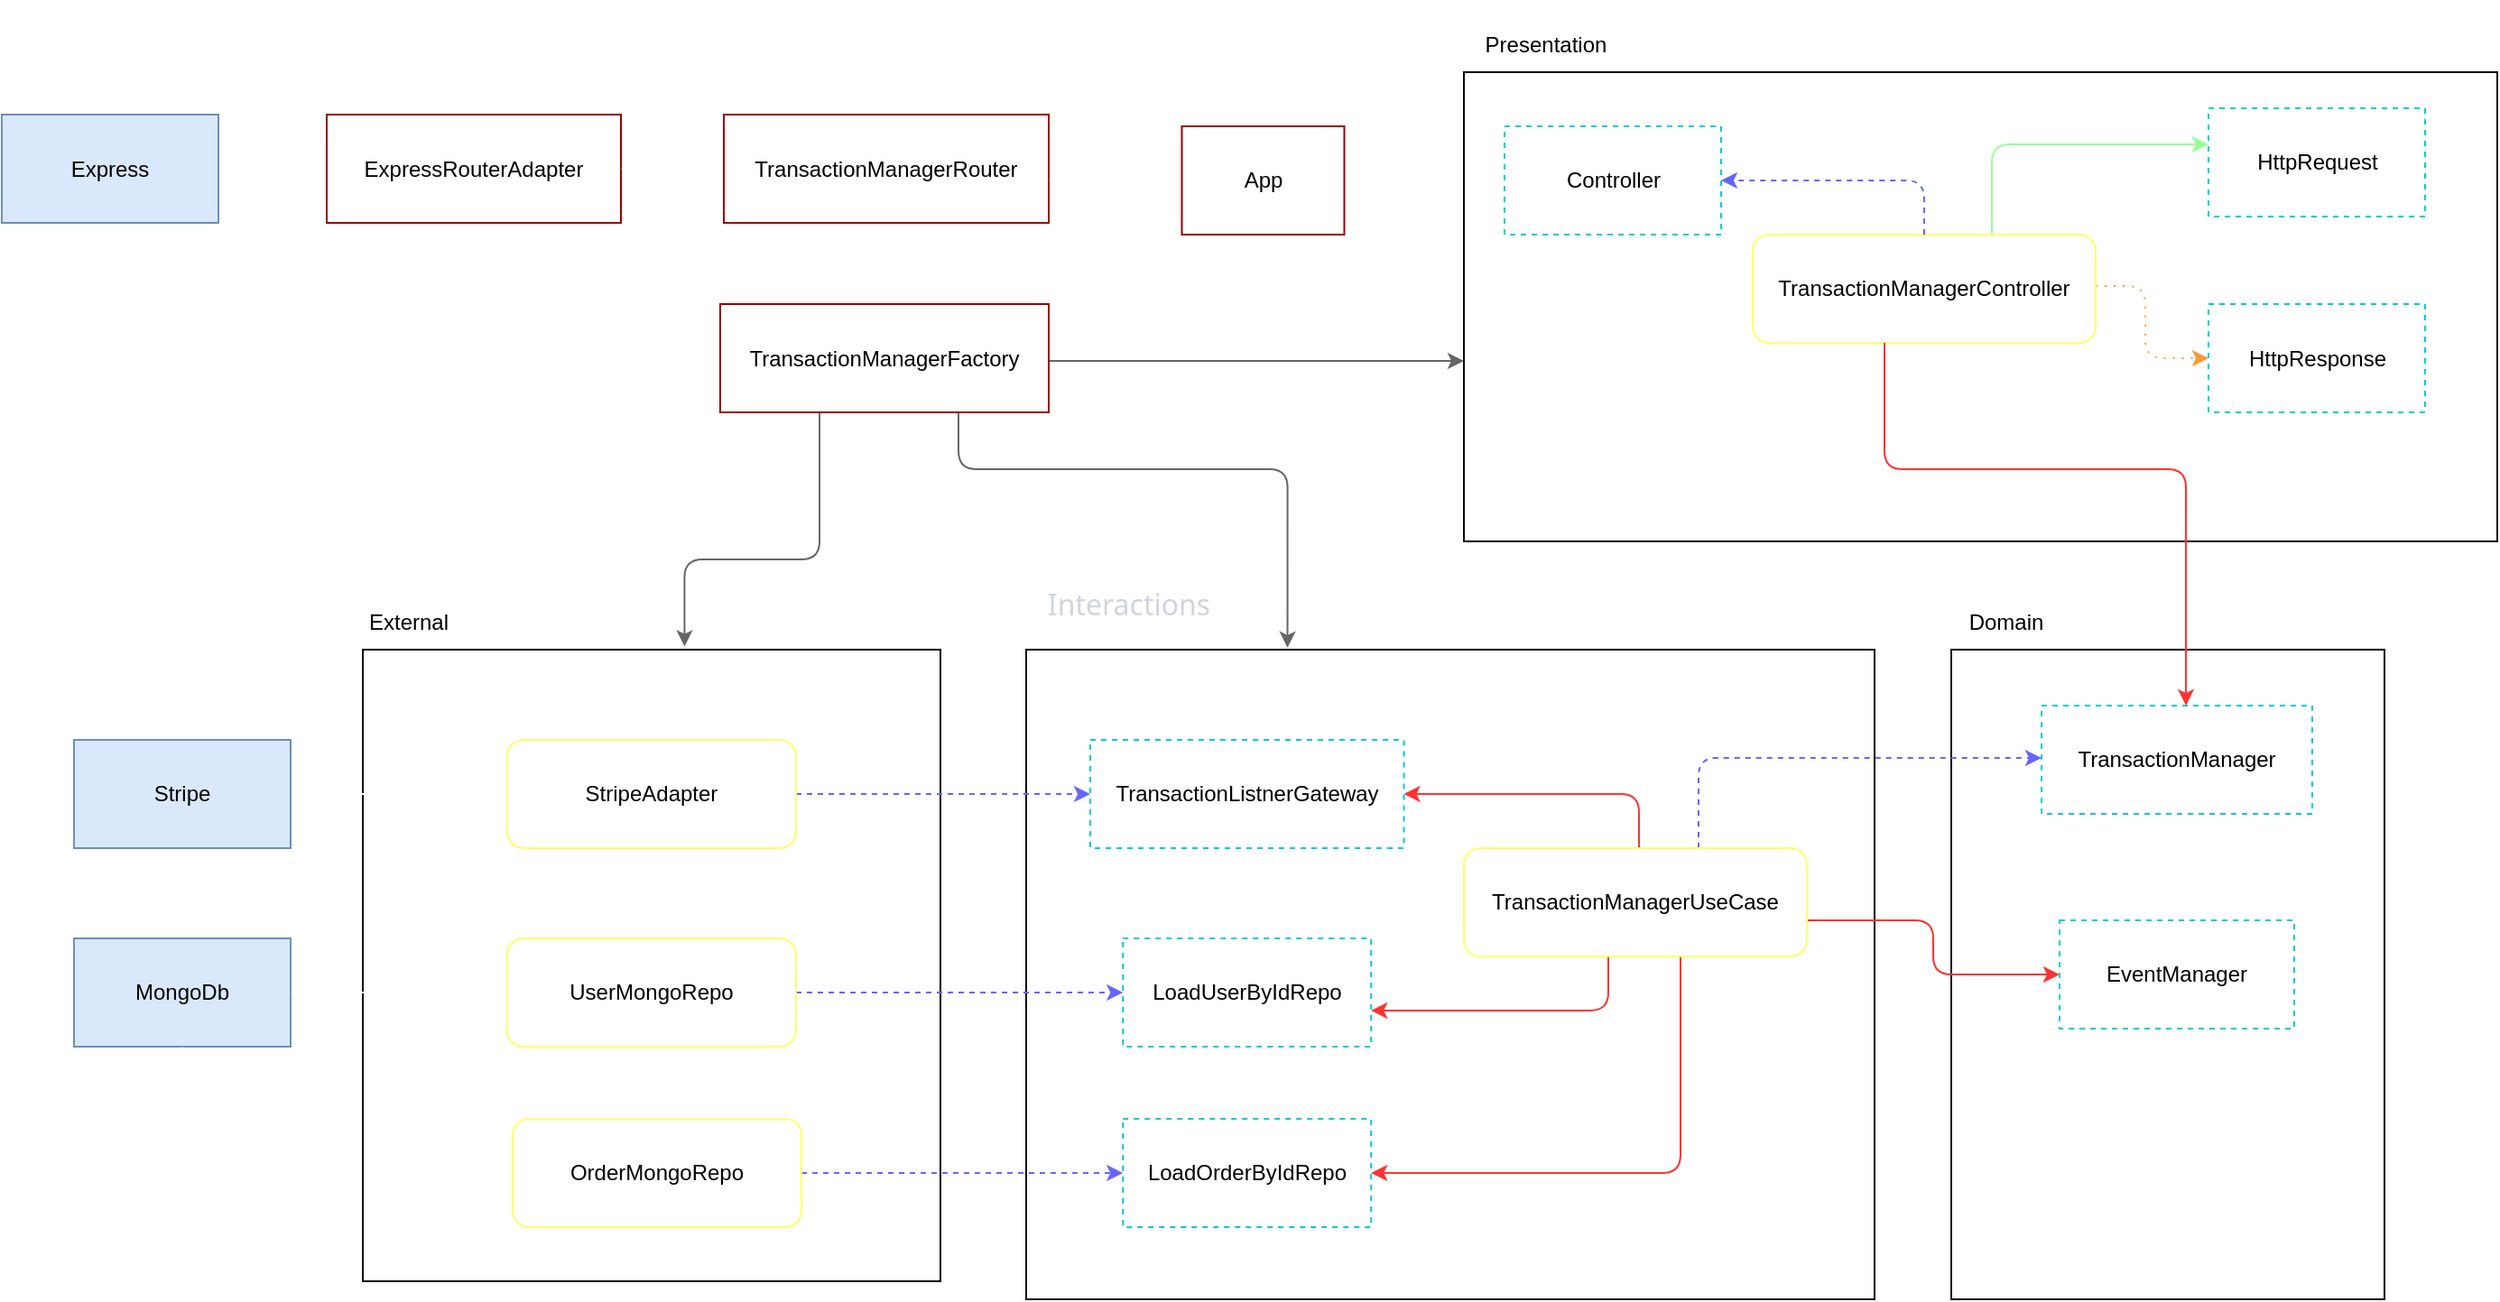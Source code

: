 <mxfile>
    <diagram id="SZeeC4AK78-cbn35z2Q8" name="Página-1">
        <mxGraphModel dx="2162" dy="772" grid="1" gridSize="10" guides="1" tooltips="1" connect="1" arrows="1" fold="1" page="1" pageScale="1" pageWidth="827" pageHeight="1169" math="0" shadow="0">
            <root>
                <mxCell id="0"/>
                <mxCell id="1" parent="0"/>
                <mxCell id="2" value="" style="rounded=0;whiteSpace=wrap;html=1;" parent="1" vertex="1">
                    <mxGeometry x="860" y="260" width="572.5" height="260" as="geometry"/>
                </mxCell>
                <mxCell id="3" style="edgeStyle=orthogonalEdgeStyle;html=1;strokeColor=#99ff99;" parent="1" source="6" target="10" edge="1">
                    <mxGeometry relative="1" as="geometry">
                        <Array as="points">
                            <mxPoint x="1152.5" y="300"/>
                        </Array>
                    </mxGeometry>
                </mxCell>
                <mxCell id="4" style="edgeStyle=orthogonalEdgeStyle;html=1;strokeColor=#ff9933;dashed=1;dashPattern=1 4;" parent="1" source="6" target="11" edge="1">
                    <mxGeometry relative="1" as="geometry">
                        <Array as="points">
                            <mxPoint x="1237.5" y="378.5"/>
                            <mxPoint x="1237.5" y="418.5"/>
                        </Array>
                    </mxGeometry>
                </mxCell>
                <mxCell id="6" value="TransactionManagerController" style="rounded=1;whiteSpace=wrap;html=1;strokeColor=#FFFF66;" parent="1" vertex="1">
                    <mxGeometry x="1020" y="350" width="190" height="60" as="geometry"/>
                </mxCell>
                <mxCell id="7" value="Presentation" style="text;html=1;strokeColor=none;fillColor=none;align=center;verticalAlign=middle;whiteSpace=wrap;rounded=0;" parent="1" vertex="1">
                    <mxGeometry x="860" y="230" width="90.5" height="30" as="geometry"/>
                </mxCell>
                <mxCell id="8" value="Controller" style="rounded=0;whiteSpace=wrap;html=1;strokeColor=#00CCCC;dashed=1;" parent="1" vertex="1">
                    <mxGeometry x="882.5" y="290" width="120" height="60" as="geometry"/>
                </mxCell>
                <mxCell id="9" value="" style="endArrow=classic;html=1;fillColor=#a20025;strokeColor=#6666FF;dashed=1;exitX=0.5;exitY=0;exitDx=0;exitDy=0;entryX=1;entryY=0.5;entryDx=0;entryDy=0;edgeStyle=orthogonalEdgeStyle;" parent="1" source="6" target="8" edge="1">
                    <mxGeometry width="50" height="50" relative="1" as="geometry">
                        <mxPoint x="1142.5" y="290" as="sourcePoint"/>
                        <mxPoint x="1262.5" y="290" as="targetPoint"/>
                    </mxGeometry>
                </mxCell>
                <mxCell id="10" value="HttpRequest" style="rounded=0;whiteSpace=wrap;html=1;strokeColor=#00CCCC;dashed=1;" parent="1" vertex="1">
                    <mxGeometry x="1272.5" y="280" width="120" height="60" as="geometry"/>
                </mxCell>
                <mxCell id="11" value="HttpResponse" style="rounded=0;whiteSpace=wrap;html=1;strokeColor=#00CCCC;dashed=1;" parent="1" vertex="1">
                    <mxGeometry x="1272.5" y="388.5" width="120" height="60" as="geometry"/>
                </mxCell>
                <mxCell id="13" value="" style="rounded=0;whiteSpace=wrap;html=1;" parent="1" vertex="1">
                    <mxGeometry x="1130" y="580" width="240" height="360" as="geometry"/>
                </mxCell>
                <mxCell id="14" value="Domain" style="text;html=1;align=center;verticalAlign=middle;resizable=0;points=[];autosize=1;strokeColor=none;fillColor=none;" parent="1" vertex="1">
                    <mxGeometry x="1130" y="550" width="60" height="30" as="geometry"/>
                </mxCell>
                <mxCell id="15" value="TransactionManager" style="rounded=0;whiteSpace=wrap;html=1;strokeColor=#00CCCC;dashed=1;" parent="1" vertex="1">
                    <mxGeometry x="1180" y="611" width="150" height="60" as="geometry"/>
                </mxCell>
                <mxCell id="17" style="edgeStyle=orthogonalEdgeStyle;html=1;strokeColor=#FF3333;" parent="1" source="6" target="15" edge="1">
                    <mxGeometry relative="1" as="geometry">
                        <Array as="points">
                            <mxPoint x="1093" y="480"/>
                            <mxPoint x="1260" y="480"/>
                        </Array>
                    </mxGeometry>
                </mxCell>
                <mxCell id="18" value="" style="rounded=0;whiteSpace=wrap;html=1;" parent="1" vertex="1">
                    <mxGeometry x="617.5" y="580" width="470" height="360" as="geometry"/>
                </mxCell>
                <mxCell id="21" style="edgeStyle=orthogonalEdgeStyle;html=1;strokeColor=#6666FF;fillColor=#a20025;dashed=1;" parent="1" source="23" target="15" edge="1">
                    <mxGeometry relative="1" as="geometry">
                        <Array as="points">
                            <mxPoint x="990" y="640"/>
                        </Array>
                    </mxGeometry>
                </mxCell>
                <mxCell id="71" style="edgeStyle=orthogonalEdgeStyle;html=1;strokeColor=#ff3333;" parent="1" source="23" target="69" edge="1">
                    <mxGeometry relative="1" as="geometry">
                        <Array as="points">
                            <mxPoint x="957" y="660"/>
                        </Array>
                    </mxGeometry>
                </mxCell>
                <mxCell id="77" style="edgeStyle=orthogonalEdgeStyle;html=1;strokeColor=#ff3333;" parent="1" source="23" target="76" edge="1">
                    <mxGeometry relative="1" as="geometry">
                        <Array as="points">
                            <mxPoint x="1120" y="730"/>
                            <mxPoint x="1120" y="760"/>
                        </Array>
                    </mxGeometry>
                </mxCell>
                <mxCell id="80" style="edgeStyle=orthogonalEdgeStyle;html=1;strokeColor=#ff3333;" parent="1" source="23" target="78" edge="1">
                    <mxGeometry relative="1" as="geometry">
                        <Array as="points">
                            <mxPoint x="940" y="780"/>
                        </Array>
                    </mxGeometry>
                </mxCell>
                <mxCell id="82" style="edgeStyle=orthogonalEdgeStyle;html=1;strokeColor=#ff3333;" edge="1" parent="1" source="23" target="81">
                    <mxGeometry relative="1" as="geometry">
                        <mxPoint x="800" y="870" as="targetPoint"/>
                        <Array as="points">
                            <mxPoint x="980" y="870"/>
                        </Array>
                    </mxGeometry>
                </mxCell>
                <mxCell id="23" value="TransactionManagerUseCase" style="rounded=1;whiteSpace=wrap;html=1;strokeColor=#FFFF66;" parent="1" vertex="1">
                    <mxGeometry x="860" y="690" width="190" height="60" as="geometry"/>
                </mxCell>
                <mxCell id="24" value="&lt;div style=&quot;text-align: start;&quot;&gt;&lt;span style=&quot;background-color: initial; font-size: 16px;&quot;&gt;&lt;font face=&quot;Söhne, ui-sans-serif, system-ui, -apple-system, Segoe UI, Roboto, Ubuntu, Cantarell, Noto Sans, sans-serif, Helvetica Neue, Arial, Apple Color Emoji, Segoe UI Emoji, Segoe UI Symbol, Noto Color Emoji&quot; color=&quot;#d1d5db&quot;&gt;Interactions&lt;/font&gt;&lt;/span&gt;&lt;/div&gt;" style="text;html=1;strokeColor=none;fillColor=none;align=center;verticalAlign=middle;whiteSpace=wrap;rounded=0;" parent="1" vertex="1">
                    <mxGeometry x="617.5" y="540" width="112.5" height="30" as="geometry"/>
                </mxCell>
                <mxCell id="27" value="" style="rounded=0;whiteSpace=wrap;html=1;" parent="1" vertex="1">
                    <mxGeometry x="250" y="580" width="320" height="350" as="geometry"/>
                </mxCell>
                <mxCell id="28" value="External" style="text;html=1;align=center;verticalAlign=middle;resizable=0;points=[];autosize=1;strokeColor=none;fillColor=none;" parent="1" vertex="1">
                    <mxGeometry x="240" y="550" width="70" height="30" as="geometry"/>
                </mxCell>
                <mxCell id="32" value="&lt;font color=&quot;#000000&quot;&gt;MongoDb&lt;/font&gt;" style="rounded=0;whiteSpace=wrap;html=1;fillColor=#dae8fc;strokeColor=#6c8ebf;" parent="1" vertex="1">
                    <mxGeometry x="90" y="740" width="120" height="60" as="geometry"/>
                </mxCell>
                <mxCell id="33" style="edgeStyle=orthogonalEdgeStyle;html=1;dashed=1;strokeColor=#FFFFFF;fontColor=default;fillColor=#a20025;" parent="1" source="35" target="32" edge="1">
                    <mxGeometry relative="1" as="geometry">
                        <Array as="points">
                            <mxPoint x="180" y="770"/>
                        </Array>
                    </mxGeometry>
                </mxCell>
                <mxCell id="79" style="edgeStyle=orthogonalEdgeStyle;html=1;strokeColor=#6666FF;fillColor=#a20025;dashed=1;" parent="1" source="35" target="78" edge="1">
                    <mxGeometry relative="1" as="geometry">
                        <Array as="points">
                            <mxPoint x="630" y="770"/>
                            <mxPoint x="630" y="770"/>
                        </Array>
                    </mxGeometry>
                </mxCell>
                <mxCell id="35" value="UserMongoRepo" style="rounded=1;whiteSpace=wrap;html=1;strokeColor=#FFFF66;" parent="1" vertex="1">
                    <mxGeometry x="330" y="740" width="160" height="60" as="geometry"/>
                </mxCell>
                <mxCell id="36" value="" style="rounded=0;whiteSpace=wrap;html=1;strokeColor=#FFFFFF;fontColor=#000000;" parent="1" vertex="1">
                    <mxGeometry x="200" y="250" width="610" height="260" as="geometry"/>
                </mxCell>
                <mxCell id="37" value="&lt;font color=&quot;#ffffff&quot;&gt;Main&lt;/font&gt;" style="text;html=1;align=center;verticalAlign=middle;resizable=0;points=[];autosize=1;strokeColor=none;fillColor=none;fontColor=#000000;" parent="1" vertex="1">
                    <mxGeometry x="200" y="220" width="50" height="30" as="geometry"/>
                </mxCell>
                <mxCell id="38" style="edgeStyle=orthogonalEdgeStyle;html=1;entryX=0.557;entryY=-0.005;entryDx=0;entryDy=0;entryPerimeter=0;strokeColor=#666666;" parent="1" source="41" target="27" edge="1">
                    <mxGeometry relative="1" as="geometry">
                        <Array as="points">
                            <mxPoint x="503" y="530"/>
                            <mxPoint x="428" y="530"/>
                        </Array>
                    </mxGeometry>
                </mxCell>
                <mxCell id="39" style="edgeStyle=orthogonalEdgeStyle;html=1;strokeColor=#666666;" parent="1" source="41" target="2" edge="1">
                    <mxGeometry relative="1" as="geometry">
                        <Array as="points">
                            <mxPoint x="700" y="420"/>
                            <mxPoint x="700" y="420"/>
                        </Array>
                    </mxGeometry>
                </mxCell>
                <mxCell id="40" style="edgeStyle=orthogonalEdgeStyle;html=1;entryX=0.308;entryY=-0.003;entryDx=0;entryDy=0;entryPerimeter=0;strokeColor=#666666;" parent="1" source="41" target="18" edge="1">
                    <mxGeometry relative="1" as="geometry">
                        <Array as="points">
                            <mxPoint x="580" y="480"/>
                            <mxPoint x="762" y="480"/>
                        </Array>
                    </mxGeometry>
                </mxCell>
                <mxCell id="41" value="TransactionManagerFactory" style="rounded=0;whiteSpace=wrap;html=1;strokeColor=#990000;gradientColor=none;" parent="1" vertex="1">
                    <mxGeometry x="448" y="388.5" width="182" height="60" as="geometry"/>
                </mxCell>
                <mxCell id="42" style="edgeStyle=orthogonalEdgeStyle;html=1;strokeColor=#FFFFFF;fontColor=#FFFFFF;dashed=1;" parent="1" source="43" target="48" edge="1">
                    <mxGeometry relative="1" as="geometry"/>
                </mxCell>
                <mxCell id="43" value="ExpressRouterAdapter" style="rounded=0;whiteSpace=wrap;html=1;strokeColor=#990000;gradientColor=none;" parent="1" vertex="1">
                    <mxGeometry x="230" y="283.5" width="163" height="60" as="geometry"/>
                </mxCell>
                <mxCell id="44" style="edgeStyle=orthogonalEdgeStyle;html=1;strokeColor=#FFFFFF;fontColor=#FFFFFF;" parent="1" source="45" target="43" edge="1">
                    <mxGeometry relative="1" as="geometry"/>
                </mxCell>
                <mxCell id="45" value="TransactionManagerRouter" style="rounded=0;whiteSpace=wrap;html=1;strokeColor=#990000;gradientColor=none;" parent="1" vertex="1">
                    <mxGeometry x="450" y="283.5" width="180" height="60" as="geometry"/>
                </mxCell>
                <mxCell id="46" style="edgeStyle=orthogonalEdgeStyle;html=1;strokeColor=#FFFFFF;fontColor=#FFFFFF;" parent="1" source="47" target="45" edge="1">
                    <mxGeometry relative="1" as="geometry">
                        <Array as="points">
                            <mxPoint x="760" y="310"/>
                        </Array>
                    </mxGeometry>
                </mxCell>
                <mxCell id="47" value="App" style="rounded=0;whiteSpace=wrap;html=1;strokeColor=#990000;gradientColor=none;" parent="1" vertex="1">
                    <mxGeometry x="703.75" y="290" width="90" height="60" as="geometry"/>
                </mxCell>
                <mxCell id="48" value="&lt;font color=&quot;#000000&quot;&gt;Express&lt;/font&gt;" style="rounded=0;whiteSpace=wrap;html=1;fillColor=#dae8fc;strokeColor=#6c8ebf;" parent="1" vertex="1">
                    <mxGeometry x="50" y="283.5" width="120" height="60" as="geometry"/>
                </mxCell>
                <mxCell id="69" value="TransactionListnerGateway" style="rounded=0;whiteSpace=wrap;html=1;strokeColor=#00CCCC;dashed=1;" parent="1" vertex="1">
                    <mxGeometry x="653" y="630" width="173.75" height="60" as="geometry"/>
                </mxCell>
                <mxCell id="72" style="edgeStyle=orthogonalEdgeStyle;html=1;strokeColor=#6666FF;fillColor=#a20025;dashed=1;" parent="1" source="70" target="69" edge="1">
                    <mxGeometry relative="1" as="geometry"/>
                </mxCell>
                <mxCell id="75" style="edgeStyle=orthogonalEdgeStyle;html=1;strokeColor=#FFFFFF;dashed=1;fillColor=#a20025;" parent="1" source="70" target="73" edge="1">
                    <mxGeometry relative="1" as="geometry"/>
                </mxCell>
                <mxCell id="70" value="StripeAdapter" style="rounded=1;whiteSpace=wrap;html=1;strokeColor=#FFFF66;" parent="1" vertex="1">
                    <mxGeometry x="330" y="630" width="160" height="60" as="geometry"/>
                </mxCell>
                <mxCell id="73" value="&lt;font color=&quot;#000000&quot;&gt;Stripe&lt;/font&gt;" style="rounded=0;whiteSpace=wrap;html=1;fillColor=#dae8fc;strokeColor=#6c8ebf;" parent="1" vertex="1">
                    <mxGeometry x="90" y="630" width="120" height="60" as="geometry"/>
                </mxCell>
                <mxCell id="76" value="EventManager" style="rounded=0;whiteSpace=wrap;html=1;strokeColor=#00CCCC;dashed=1;" parent="1" vertex="1">
                    <mxGeometry x="1190" y="730" width="130" height="60" as="geometry"/>
                </mxCell>
                <mxCell id="78" value="LoadUserByIdRepo" style="rounded=0;whiteSpace=wrap;html=1;strokeColor=#00CCCC;dashed=1;" parent="1" vertex="1">
                    <mxGeometry x="671.12" y="740" width="137.5" height="60" as="geometry"/>
                </mxCell>
                <mxCell id="81" value="LoadOrderByIdRepo" style="rounded=0;whiteSpace=wrap;html=1;strokeColor=#00CCCC;dashed=1;" vertex="1" parent="1">
                    <mxGeometry x="671.12" y="840" width="137.5" height="60" as="geometry"/>
                </mxCell>
                <mxCell id="84" style="edgeStyle=orthogonalEdgeStyle;html=1;strokeColor=#6666FF;fillColor=#a20025;dashed=1;" edge="1" parent="1" source="83" target="81">
                    <mxGeometry relative="1" as="geometry"/>
                </mxCell>
                <mxCell id="85" style="edgeStyle=orthogonalEdgeStyle;html=1;strokeColor=#FFFFFF;dashed=1;fillColor=#a20025;" edge="1" parent="1" source="83" target="32">
                    <mxGeometry relative="1" as="geometry"/>
                </mxCell>
                <mxCell id="83" value="OrderMongoRepo" style="rounded=1;whiteSpace=wrap;html=1;strokeColor=#FFFF66;" vertex="1" parent="1">
                    <mxGeometry x="333" y="840" width="160" height="60" as="geometry"/>
                </mxCell>
            </root>
        </mxGraphModel>
    </diagram>
</mxfile>